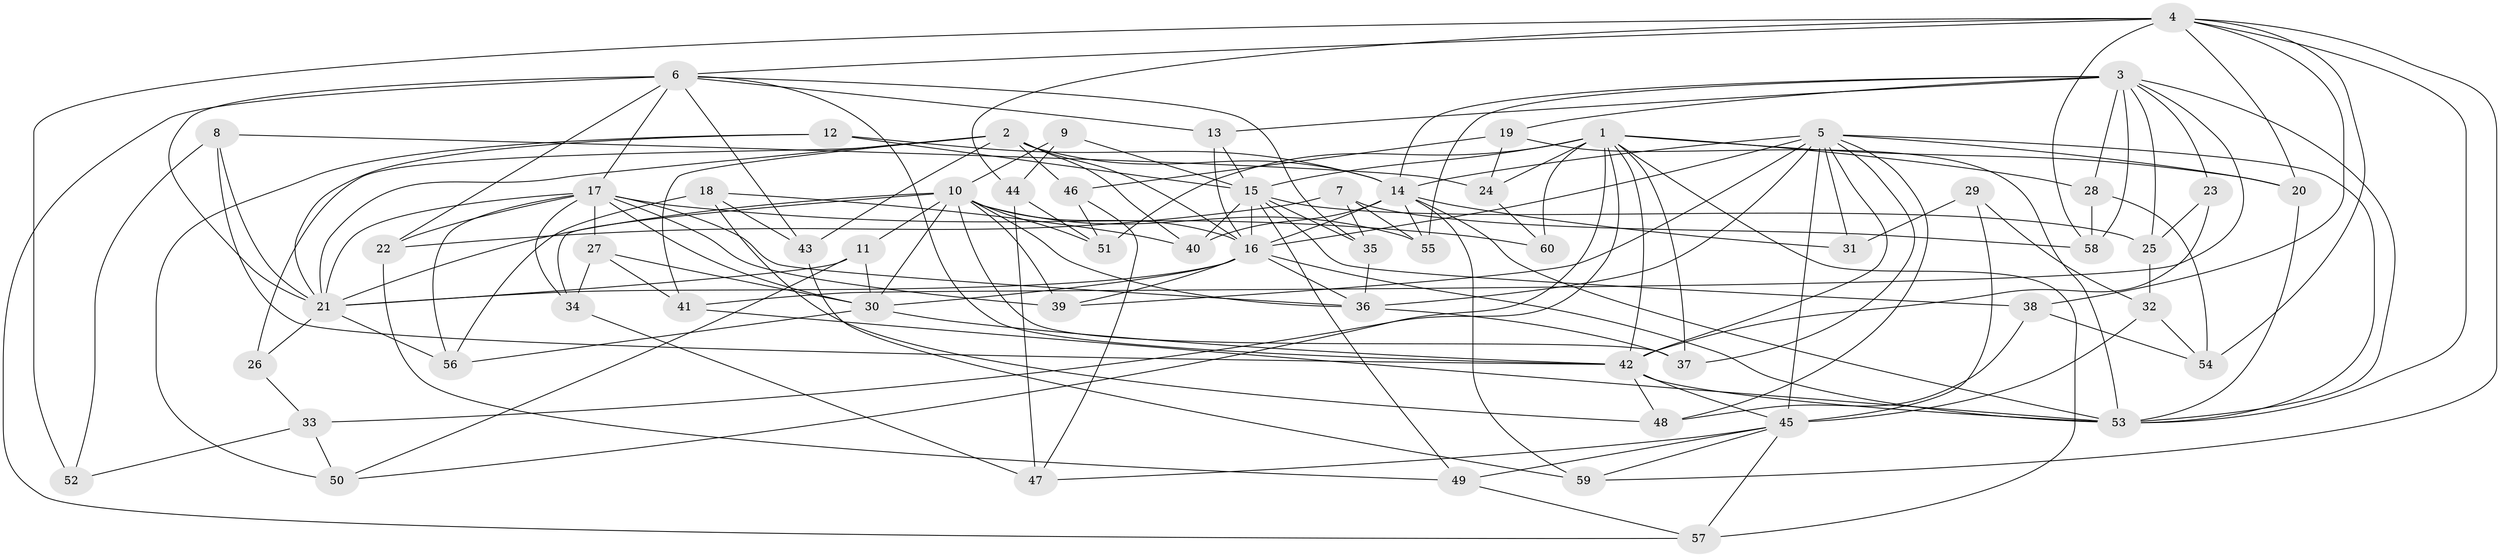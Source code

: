 // original degree distribution, {4: 1.0}
// Generated by graph-tools (version 1.1) at 2025/38/03/09/25 02:38:03]
// undirected, 60 vertices, 162 edges
graph export_dot {
graph [start="1"]
  node [color=gray90,style=filled];
  1;
  2;
  3;
  4;
  5;
  6;
  7;
  8;
  9;
  10;
  11;
  12;
  13;
  14;
  15;
  16;
  17;
  18;
  19;
  20;
  21;
  22;
  23;
  24;
  25;
  26;
  27;
  28;
  29;
  30;
  31;
  32;
  33;
  34;
  35;
  36;
  37;
  38;
  39;
  40;
  41;
  42;
  43;
  44;
  45;
  46;
  47;
  48;
  49;
  50;
  51;
  52;
  53;
  54;
  55;
  56;
  57;
  58;
  59;
  60;
  1 -- 15 [weight=1.0];
  1 -- 20 [weight=1.0];
  1 -- 24 [weight=1.0];
  1 -- 28 [weight=1.0];
  1 -- 33 [weight=1.0];
  1 -- 37 [weight=1.0];
  1 -- 42 [weight=1.0];
  1 -- 50 [weight=1.0];
  1 -- 51 [weight=1.0];
  1 -- 57 [weight=1.0];
  1 -- 60 [weight=2.0];
  2 -- 14 [weight=1.0];
  2 -- 16 [weight=2.0];
  2 -- 21 [weight=1.0];
  2 -- 26 [weight=2.0];
  2 -- 40 [weight=1.0];
  2 -- 41 [weight=1.0];
  2 -- 43 [weight=1.0];
  2 -- 46 [weight=1.0];
  3 -- 13 [weight=1.0];
  3 -- 14 [weight=1.0];
  3 -- 19 [weight=1.0];
  3 -- 23 [weight=1.0];
  3 -- 25 [weight=1.0];
  3 -- 28 [weight=1.0];
  3 -- 41 [weight=1.0];
  3 -- 53 [weight=1.0];
  3 -- 55 [weight=1.0];
  3 -- 58 [weight=1.0];
  4 -- 6 [weight=1.0];
  4 -- 20 [weight=1.0];
  4 -- 38 [weight=1.0];
  4 -- 44 [weight=1.0];
  4 -- 52 [weight=2.0];
  4 -- 53 [weight=1.0];
  4 -- 54 [weight=1.0];
  4 -- 58 [weight=1.0];
  4 -- 59 [weight=1.0];
  5 -- 14 [weight=1.0];
  5 -- 16 [weight=1.0];
  5 -- 20 [weight=1.0];
  5 -- 31 [weight=1.0];
  5 -- 36 [weight=1.0];
  5 -- 37 [weight=1.0];
  5 -- 39 [weight=1.0];
  5 -- 42 [weight=1.0];
  5 -- 45 [weight=2.0];
  5 -- 48 [weight=1.0];
  5 -- 53 [weight=1.0];
  6 -- 13 [weight=1.0];
  6 -- 17 [weight=1.0];
  6 -- 21 [weight=2.0];
  6 -- 22 [weight=1.0];
  6 -- 35 [weight=1.0];
  6 -- 42 [weight=1.0];
  6 -- 43 [weight=1.0];
  6 -- 57 [weight=1.0];
  7 -- 22 [weight=1.0];
  7 -- 35 [weight=1.0];
  7 -- 55 [weight=1.0];
  7 -- 58 [weight=1.0];
  8 -- 21 [weight=1.0];
  8 -- 24 [weight=1.0];
  8 -- 42 [weight=1.0];
  8 -- 52 [weight=1.0];
  9 -- 10 [weight=2.0];
  9 -- 15 [weight=1.0];
  9 -- 44 [weight=1.0];
  10 -- 11 [weight=1.0];
  10 -- 16 [weight=1.0];
  10 -- 21 [weight=1.0];
  10 -- 30 [weight=1.0];
  10 -- 34 [weight=1.0];
  10 -- 36 [weight=1.0];
  10 -- 37 [weight=1.0];
  10 -- 39 [weight=1.0];
  10 -- 51 [weight=1.0];
  10 -- 55 [weight=1.0];
  11 -- 21 [weight=1.0];
  11 -- 30 [weight=1.0];
  11 -- 50 [weight=1.0];
  12 -- 14 [weight=1.0];
  12 -- 15 [weight=1.0];
  12 -- 21 [weight=1.0];
  12 -- 50 [weight=1.0];
  13 -- 15 [weight=1.0];
  13 -- 16 [weight=1.0];
  14 -- 16 [weight=1.0];
  14 -- 31 [weight=2.0];
  14 -- 40 [weight=1.0];
  14 -- 53 [weight=2.0];
  14 -- 55 [weight=1.0];
  14 -- 59 [weight=1.0];
  15 -- 16 [weight=1.0];
  15 -- 25 [weight=1.0];
  15 -- 35 [weight=1.0];
  15 -- 38 [weight=1.0];
  15 -- 40 [weight=1.0];
  15 -- 49 [weight=1.0];
  16 -- 21 [weight=1.0];
  16 -- 30 [weight=1.0];
  16 -- 36 [weight=1.0];
  16 -- 39 [weight=1.0];
  16 -- 53 [weight=1.0];
  17 -- 21 [weight=2.0];
  17 -- 22 [weight=1.0];
  17 -- 27 [weight=1.0];
  17 -- 30 [weight=2.0];
  17 -- 34 [weight=1.0];
  17 -- 36 [weight=1.0];
  17 -- 39 [weight=1.0];
  17 -- 56 [weight=1.0];
  17 -- 60 [weight=1.0];
  18 -- 40 [weight=1.0];
  18 -- 43 [weight=1.0];
  18 -- 48 [weight=1.0];
  18 -- 56 [weight=1.0];
  19 -- 24 [weight=1.0];
  19 -- 46 [weight=1.0];
  19 -- 53 [weight=1.0];
  20 -- 53 [weight=1.0];
  21 -- 26 [weight=1.0];
  21 -- 56 [weight=1.0];
  22 -- 49 [weight=1.0];
  23 -- 25 [weight=1.0];
  23 -- 42 [weight=2.0];
  24 -- 60 [weight=1.0];
  25 -- 32 [weight=1.0];
  26 -- 33 [weight=1.0];
  27 -- 30 [weight=1.0];
  27 -- 34 [weight=1.0];
  27 -- 41 [weight=1.0];
  28 -- 54 [weight=1.0];
  28 -- 58 [weight=1.0];
  29 -- 31 [weight=1.0];
  29 -- 32 [weight=1.0];
  29 -- 45 [weight=2.0];
  30 -- 42 [weight=1.0];
  30 -- 56 [weight=1.0];
  32 -- 45 [weight=1.0];
  32 -- 54 [weight=1.0];
  33 -- 50 [weight=1.0];
  33 -- 52 [weight=1.0];
  34 -- 47 [weight=1.0];
  35 -- 36 [weight=1.0];
  36 -- 37 [weight=1.0];
  38 -- 48 [weight=1.0];
  38 -- 54 [weight=1.0];
  41 -- 53 [weight=1.0];
  42 -- 45 [weight=1.0];
  42 -- 48 [weight=1.0];
  42 -- 53 [weight=1.0];
  43 -- 59 [weight=1.0];
  44 -- 47 [weight=1.0];
  44 -- 51 [weight=1.0];
  45 -- 47 [weight=1.0];
  45 -- 49 [weight=1.0];
  45 -- 57 [weight=1.0];
  45 -- 59 [weight=1.0];
  46 -- 47 [weight=1.0];
  46 -- 51 [weight=1.0];
  49 -- 57 [weight=1.0];
}
